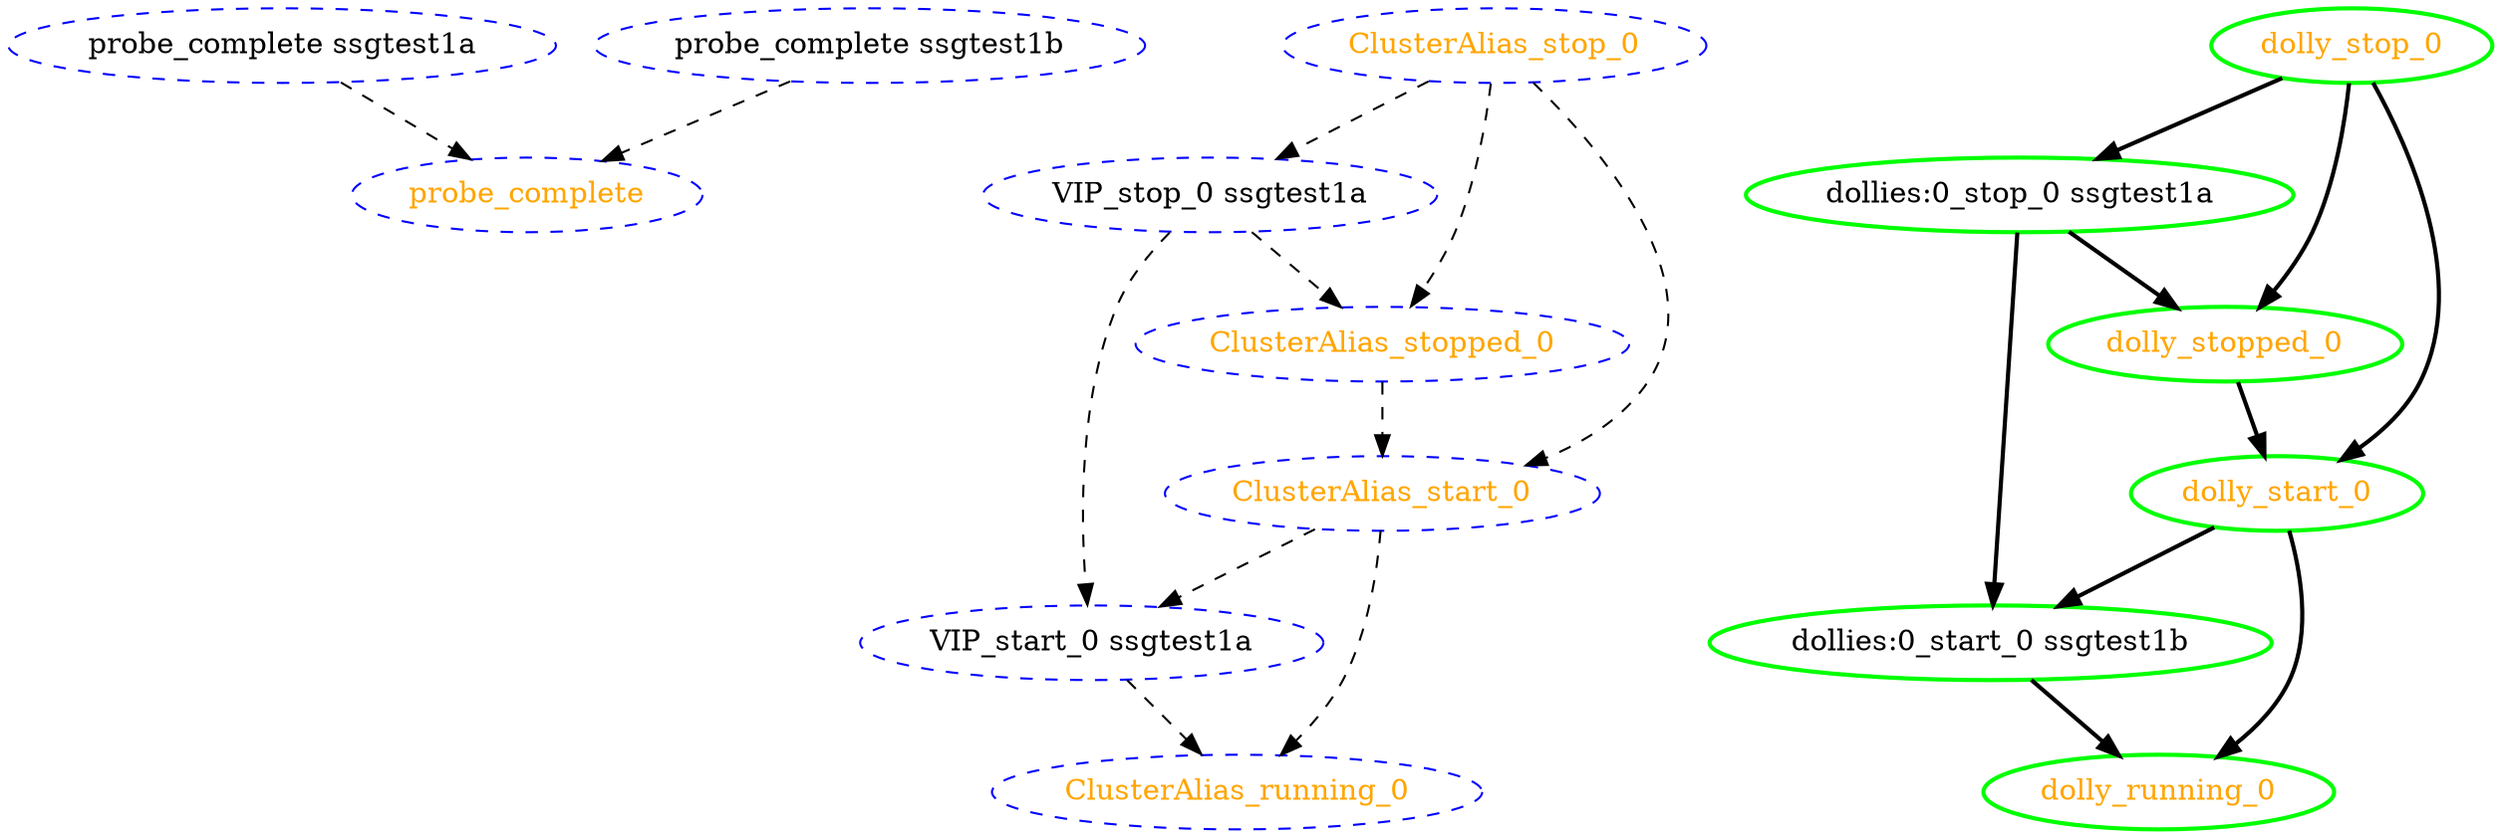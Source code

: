 digraph "g" {
	size = "30,30"
"probe_complete" [ style="dashed" color="blue" fontcolor="orange" ]
"probe_complete ssgtest1a" [ style="dashed" color="blue" fontcolor="black" ]
"probe_complete ssgtest1b" [ style="dashed" color="blue" fontcolor="black" ]
"VIP_stop_0 ssgtest1a" [ style="dashed" color="blue" fontcolor="black" ]
"VIP_start_0 ssgtest1a" [ style="dashed" color="blue" fontcolor="black" ]
"ClusterAlias_start_0" [ style="dashed" color="blue" fontcolor="orange" ]
"ClusterAlias_running_0" [ style="dashed" color="blue" fontcolor="orange" ]
"ClusterAlias_stop_0" [ style="dashed" color="blue" fontcolor="orange" ]
"ClusterAlias_stopped_0" [ style="dashed" color="blue" fontcolor="orange" ]
"dollies:0_stop_0 ssgtest1a" [ style=bold color="green" fontcolor="black" ]
"dollies:0_start_0 ssgtest1b" [ style=bold color="green" fontcolor="black" ]
"dolly_start_0" [ style=bold color="green" fontcolor="orange" ]
"dolly_running_0" [ style=bold color="green" fontcolor="orange" ]
"dolly_stop_0" [ style=bold color="green" fontcolor="orange" ]
"dolly_stopped_0" [ style=bold color="green" fontcolor="orange" ]
"probe_complete ssgtest1a" -> "probe_complete" [ style = dashed]
"probe_complete ssgtest1b" -> "probe_complete" [ style = dashed]
"ClusterAlias_stop_0" -> "VIP_stop_0 ssgtest1a" [ style = dashed]
"VIP_stop_0 ssgtest1a" -> "VIP_start_0 ssgtest1a" [ style = dashed]
"ClusterAlias_start_0" -> "VIP_start_0 ssgtest1a" [ style = dashed]
"ClusterAlias_stop_0" -> "ClusterAlias_start_0" [ style = dashed]
"ClusterAlias_stopped_0" -> "ClusterAlias_start_0" [ style = dashed]
"ClusterAlias_start_0" -> "ClusterAlias_running_0" [ style = dashed]
"VIP_start_0 ssgtest1a" -> "ClusterAlias_running_0" [ style = dashed]
"ClusterAlias_stop_0" -> "ClusterAlias_stopped_0" [ style = dashed]
"VIP_stop_0 ssgtest1a" -> "ClusterAlias_stopped_0" [ style = dashed]
"dolly_stop_0" -> "dollies:0_stop_0 ssgtest1a" [ style = bold]
"dollies:0_stop_0 ssgtest1a" -> "dollies:0_start_0 ssgtest1b" [ style = bold]
"dolly_start_0" -> "dollies:0_start_0 ssgtest1b" [ style = bold]
"dolly_stop_0" -> "dolly_start_0" [ style = bold]
"dolly_stopped_0" -> "dolly_start_0" [ style = bold]
"dollies:0_start_0 ssgtest1b" -> "dolly_running_0" [ style = bold]
"dolly_start_0" -> "dolly_running_0" [ style = bold]
"dollies:0_stop_0 ssgtest1a" -> "dolly_stopped_0" [ style = bold]
"dolly_stop_0" -> "dolly_stopped_0" [ style = bold]
}
